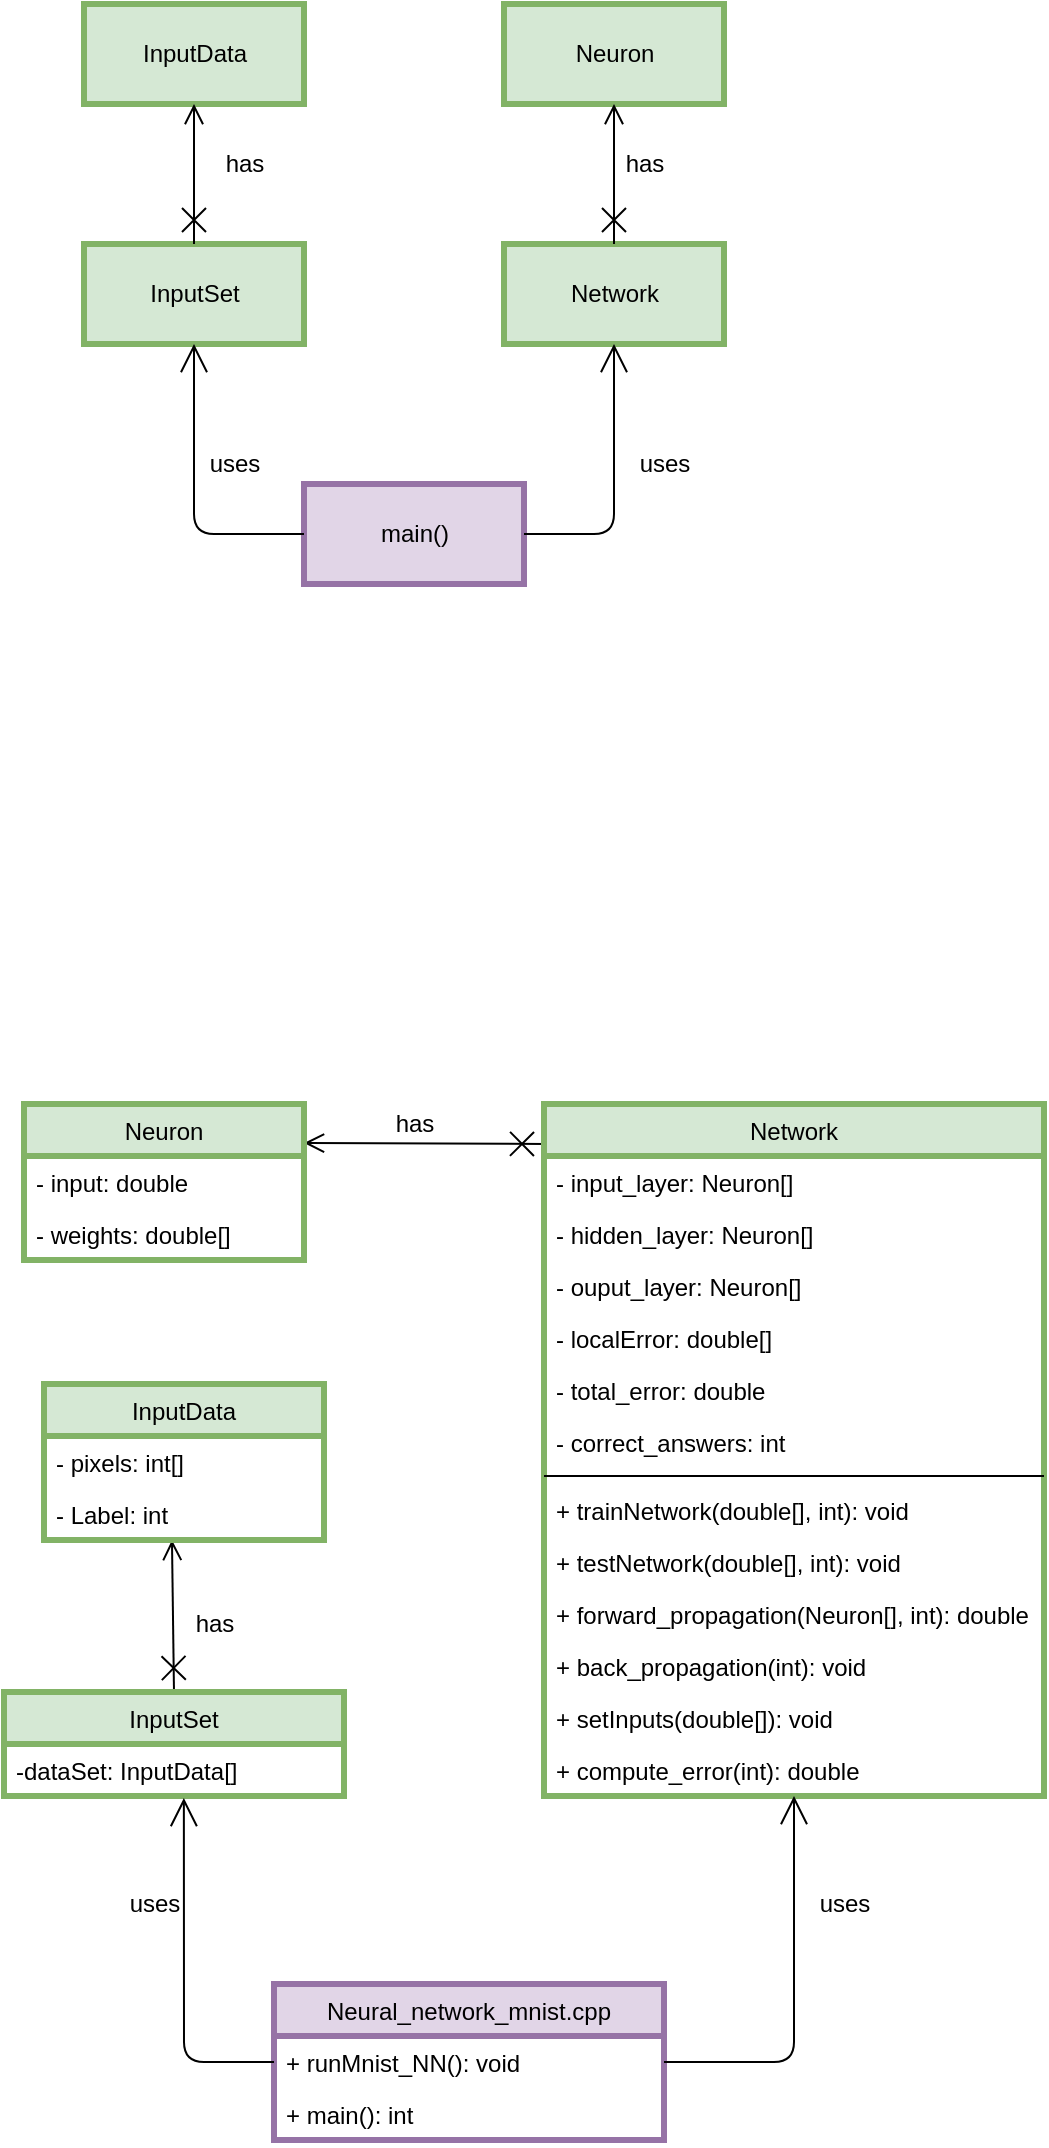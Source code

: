 <mxfile version="13.6.2" type="device"><diagram id="F-5uT86GWCVtUUYGefYg" name="Page-1"><mxGraphModel dx="1086" dy="1906" grid="1" gridSize="10" guides="1" tooltips="1" connect="1" arrows="1" fold="1" page="1" pageScale="1" pageWidth="850" pageHeight="1100" math="0" shadow="0"><root><mxCell id="0"/><mxCell id="1" parent="0"/><mxCell id="YXcA4a7qtLHZhLSZlAL2-1" value="InputData" style="html=1;fillColor=#d5e8d4;strokeColor=#82b366;strokeWidth=3;" vertex="1" parent="1"><mxGeometry x="190" y="-520" width="110" height="50" as="geometry"/></mxCell><mxCell id="YXcA4a7qtLHZhLSZlAL2-2" value="InputSet" style="html=1;fillColor=#d5e8d4;strokeColor=#82b366;strokeWidth=3;" vertex="1" parent="1"><mxGeometry x="190" y="-400" width="110" height="50" as="geometry"/></mxCell><mxCell id="YXcA4a7qtLHZhLSZlAL2-3" value="" style="endArrow=open;startArrow=cross;endFill=0;startFill=0;endSize=8;startSize=10;html=1;entryX=0.5;entryY=1;entryDx=0;entryDy=0;exitX=0.5;exitY=0;exitDx=0;exitDy=0;" edge="1" parent="1" source="YXcA4a7qtLHZhLSZlAL2-2" target="YXcA4a7qtLHZhLSZlAL2-1"><mxGeometry width="160" relative="1" as="geometry"><mxPoint x="300" y="-310" as="sourcePoint"/><mxPoint x="460" y="-310" as="targetPoint"/></mxGeometry></mxCell><mxCell id="YXcA4a7qtLHZhLSZlAL2-4" value="has" style="text;html=1;align=center;verticalAlign=middle;resizable=0;points=[];autosize=1;" vertex="1" parent="1"><mxGeometry x="255" y="-450" width="30" height="20" as="geometry"/></mxCell><mxCell id="YXcA4a7qtLHZhLSZlAL2-5" value="Neuron" style="html=1;fillColor=#d5e8d4;strokeColor=#82b366;strokeWidth=3;" vertex="1" parent="1"><mxGeometry x="400" y="-520" width="110" height="50" as="geometry"/></mxCell><mxCell id="YXcA4a7qtLHZhLSZlAL2-6" value="Network" style="html=1;fillColor=#d5e8d4;strokeColor=#82b366;strokeWidth=3;" vertex="1" parent="1"><mxGeometry x="400" y="-400" width="110" height="50" as="geometry"/></mxCell><mxCell id="YXcA4a7qtLHZhLSZlAL2-7" value="" style="endArrow=open;startArrow=cross;endFill=0;startFill=0;endSize=8;startSize=10;html=1;entryX=0.5;entryY=1;entryDx=0;entryDy=0;exitX=0.5;exitY=0;exitDx=0;exitDy=0;" edge="1" parent="1" source="YXcA4a7qtLHZhLSZlAL2-6" target="YXcA4a7qtLHZhLSZlAL2-5"><mxGeometry width="160" relative="1" as="geometry"><mxPoint x="255" y="-390" as="sourcePoint"/><mxPoint x="255" y="-460" as="targetPoint"/><Array as="points"/></mxGeometry></mxCell><mxCell id="YXcA4a7qtLHZhLSZlAL2-8" value="has" style="text;html=1;align=center;verticalAlign=middle;resizable=0;points=[];autosize=1;" vertex="1" parent="1"><mxGeometry x="455" y="-450" width="30" height="20" as="geometry"/></mxCell><mxCell id="YXcA4a7qtLHZhLSZlAL2-9" value="main()" style="html=1;fillColor=#e1d5e7;strokeColor=#9673a6;strokeWidth=3;" vertex="1" parent="1"><mxGeometry x="300" y="-280" width="110" height="50" as="geometry"/></mxCell><mxCell id="YXcA4a7qtLHZhLSZlAL2-12" value="uses" style="text;html=1;align=center;verticalAlign=middle;resizable=0;points=[];autosize=1;" vertex="1" parent="1"><mxGeometry x="460" y="-300" width="40" height="20" as="geometry"/></mxCell><mxCell id="YXcA4a7qtLHZhLSZlAL2-13" value="uses" style="text;html=1;align=center;verticalAlign=middle;resizable=0;points=[];autosize=1;" vertex="1" parent="1"><mxGeometry x="245" y="-300" width="40" height="20" as="geometry"/></mxCell><mxCell id="YXcA4a7qtLHZhLSZlAL2-14" value="" style="endArrow=open;startArrow=cross;endFill=0;startFill=0;endSize=8;startSize=10;html=1;exitX=0.5;exitY=0;exitDx=0;exitDy=0;entryX=0.457;entryY=1;entryDx=0;entryDy=0;entryPerimeter=0;" edge="1" parent="1" source="JtO1zbAXCO0CSlMFKaT8-5" target="JtO1zbAXCO0CSlMFKaT8-4"><mxGeometry width="160" relative="1" as="geometry"><mxPoint x="-60" y="140" as="sourcePoint"/><mxPoint x="137" y="120" as="targetPoint"/></mxGeometry></mxCell><mxCell id="YXcA4a7qtLHZhLSZlAL2-35" value="" style="endArrow=open;startArrow=cross;endFill=0;startFill=0;endSize=8;startSize=10;html=1;entryX=1;entryY=0.25;entryDx=0;entryDy=0;" edge="1" parent="1" target="YXcA4a7qtLHZhLSZlAL2-15"><mxGeometry width="160" relative="1" as="geometry"><mxPoint x="421" y="50" as="sourcePoint"/><mxPoint x="460" y="-40" as="targetPoint"/></mxGeometry></mxCell><mxCell id="YXcA4a7qtLHZhLSZlAL2-21" value="Network" style="swimlane;fontStyle=0;align=center;verticalAlign=top;childLayout=stackLayout;horizontal=1;startSize=26;horizontalStack=0;resizeParent=1;resizeParentMax=0;resizeLast=0;collapsible=1;marginBottom=0;strokeWidth=3;fillColor=#d5e8d4;strokeColor=#82b366;" vertex="1" parent="1"><mxGeometry x="420" y="30" width="250" height="346" as="geometry"/></mxCell><mxCell id="YXcA4a7qtLHZhLSZlAL2-22" value="- input_layer: Neuron[]" style="text;strokeColor=none;fillColor=none;align=left;verticalAlign=top;spacingLeft=4;spacingRight=4;overflow=hidden;rotatable=0;points=[[0,0.5],[1,0.5]];portConstraint=eastwest;" vertex="1" parent="YXcA4a7qtLHZhLSZlAL2-21"><mxGeometry y="26" width="250" height="26" as="geometry"/></mxCell><mxCell id="YXcA4a7qtLHZhLSZlAL2-25" value="- hidden_layer: Neuron[]" style="text;strokeColor=none;fillColor=none;align=left;verticalAlign=top;spacingLeft=4;spacingRight=4;overflow=hidden;rotatable=0;points=[[0,0.5],[1,0.5]];portConstraint=eastwest;" vertex="1" parent="YXcA4a7qtLHZhLSZlAL2-21"><mxGeometry y="52" width="250" height="26" as="geometry"/></mxCell><mxCell id="YXcA4a7qtLHZhLSZlAL2-26" value="- ouput_layer: Neuron[]" style="text;strokeColor=none;fillColor=none;align=left;verticalAlign=top;spacingLeft=4;spacingRight=4;overflow=hidden;rotatable=0;points=[[0,0.5],[1,0.5]];portConstraint=eastwest;" vertex="1" parent="YXcA4a7qtLHZhLSZlAL2-21"><mxGeometry y="78" width="250" height="26" as="geometry"/></mxCell><mxCell id="YXcA4a7qtLHZhLSZlAL2-27" value="- localError: double[]" style="text;strokeColor=none;fillColor=none;align=left;verticalAlign=top;spacingLeft=4;spacingRight=4;overflow=hidden;rotatable=0;points=[[0,0.5],[1,0.5]];portConstraint=eastwest;" vertex="1" parent="YXcA4a7qtLHZhLSZlAL2-21"><mxGeometry y="104" width="250" height="26" as="geometry"/></mxCell><mxCell id="YXcA4a7qtLHZhLSZlAL2-28" value="- total_error: double" style="text;strokeColor=none;fillColor=none;align=left;verticalAlign=top;spacingLeft=4;spacingRight=4;overflow=hidden;rotatable=0;points=[[0,0.5],[1,0.5]];portConstraint=eastwest;" vertex="1" parent="YXcA4a7qtLHZhLSZlAL2-21"><mxGeometry y="130" width="250" height="26" as="geometry"/></mxCell><mxCell id="YXcA4a7qtLHZhLSZlAL2-29" value="- correct_answers: int" style="text;strokeColor=none;fillColor=none;align=left;verticalAlign=top;spacingLeft=4;spacingRight=4;overflow=hidden;rotatable=0;points=[[0,0.5],[1,0.5]];portConstraint=eastwest;" vertex="1" parent="YXcA4a7qtLHZhLSZlAL2-21"><mxGeometry y="156" width="250" height="26" as="geometry"/></mxCell><mxCell id="YXcA4a7qtLHZhLSZlAL2-23" value="" style="line;strokeWidth=1;fillColor=none;align=left;verticalAlign=middle;spacingTop=-1;spacingLeft=3;spacingRight=3;rotatable=0;labelPosition=right;points=[];portConstraint=eastwest;" vertex="1" parent="YXcA4a7qtLHZhLSZlAL2-21"><mxGeometry y="182" width="250" height="8" as="geometry"/></mxCell><mxCell id="YXcA4a7qtLHZhLSZlAL2-30" value="+ trainNetwork(double[], int): void" style="text;strokeColor=none;fillColor=none;align=left;verticalAlign=top;spacingLeft=4;spacingRight=4;overflow=hidden;rotatable=0;points=[[0,0.5],[1,0.5]];portConstraint=eastwest;" vertex="1" parent="YXcA4a7qtLHZhLSZlAL2-21"><mxGeometry y="190" width="250" height="26" as="geometry"/></mxCell><mxCell id="YXcA4a7qtLHZhLSZlAL2-24" value="+ testNetwork(double[], int): void" style="text;strokeColor=none;fillColor=none;align=left;verticalAlign=top;spacingLeft=4;spacingRight=4;overflow=hidden;rotatable=0;points=[[0,0.5],[1,0.5]];portConstraint=eastwest;" vertex="1" parent="YXcA4a7qtLHZhLSZlAL2-21"><mxGeometry y="216" width="250" height="26" as="geometry"/></mxCell><mxCell id="YXcA4a7qtLHZhLSZlAL2-31" value="+ forward_propagation(Neuron[], int): double" style="text;strokeColor=none;fillColor=none;align=left;verticalAlign=top;spacingLeft=4;spacingRight=4;overflow=hidden;rotatable=0;points=[[0,0.5],[1,0.5]];portConstraint=eastwest;" vertex="1" parent="YXcA4a7qtLHZhLSZlAL2-21"><mxGeometry y="242" width="250" height="26" as="geometry"/></mxCell><mxCell id="YXcA4a7qtLHZhLSZlAL2-32" value="+ back_propagation(int): void" style="text;strokeColor=none;fillColor=none;align=left;verticalAlign=top;spacingLeft=4;spacingRight=4;overflow=hidden;rotatable=0;points=[[0,0.5],[1,0.5]];portConstraint=eastwest;" vertex="1" parent="YXcA4a7qtLHZhLSZlAL2-21"><mxGeometry y="268" width="250" height="26" as="geometry"/></mxCell><mxCell id="YXcA4a7qtLHZhLSZlAL2-33" value="+ setInputs(double[]): void" style="text;strokeColor=none;fillColor=none;align=left;verticalAlign=top;spacingLeft=4;spacingRight=4;overflow=hidden;rotatable=0;points=[[0,0.5],[1,0.5]];portConstraint=eastwest;" vertex="1" parent="YXcA4a7qtLHZhLSZlAL2-21"><mxGeometry y="294" width="250" height="26" as="geometry"/></mxCell><mxCell id="YXcA4a7qtLHZhLSZlAL2-34" value="+ compute_error(int): double" style="text;strokeColor=none;fillColor=none;align=left;verticalAlign=top;spacingLeft=4;spacingRight=4;overflow=hidden;rotatable=0;points=[[0,0.5],[1,0.5]];portConstraint=eastwest;" vertex="1" parent="YXcA4a7qtLHZhLSZlAL2-21"><mxGeometry y="320" width="250" height="26" as="geometry"/></mxCell><mxCell id="YXcA4a7qtLHZhLSZlAL2-15" value="Neuron" style="swimlane;fontStyle=0;childLayout=stackLayout;horizontal=1;startSize=26;fillColor=#d5e8d4;horizontalStack=0;resizeParent=1;resizeParentMax=0;resizeLast=0;collapsible=1;marginBottom=0;strokeColor=#82b366;strokeWidth=3;" vertex="1" parent="1"><mxGeometry x="160" y="30" width="140" height="78" as="geometry"/></mxCell><mxCell id="YXcA4a7qtLHZhLSZlAL2-16" value="- input: double" style="text;strokeColor=none;fillColor=none;align=left;verticalAlign=top;spacingLeft=4;spacingRight=4;overflow=hidden;rotatable=0;points=[[0,0.5],[1,0.5]];portConstraint=eastwest;" vertex="1" parent="YXcA4a7qtLHZhLSZlAL2-15"><mxGeometry y="26" width="140" height="26" as="geometry"/></mxCell><mxCell id="YXcA4a7qtLHZhLSZlAL2-17" value="- weights: double[]" style="text;strokeColor=none;fillColor=none;align=left;verticalAlign=top;spacingLeft=4;spacingRight=4;overflow=hidden;rotatable=0;points=[[0,0.5],[1,0.5]];portConstraint=eastwest;" vertex="1" parent="YXcA4a7qtLHZhLSZlAL2-15"><mxGeometry y="52" width="140" height="26" as="geometry"/></mxCell><mxCell id="JtO1zbAXCO0CSlMFKaT8-1" value="InputData" style="swimlane;fontStyle=0;childLayout=stackLayout;horizontal=1;startSize=26;fillColor=#d5e8d4;horizontalStack=0;resizeParent=1;resizeParentMax=0;resizeLast=0;collapsible=1;marginBottom=0;strokeColor=#82b366;strokeWidth=3;" parent="1" vertex="1"><mxGeometry x="170" y="170" width="140" height="78" as="geometry"/></mxCell><mxCell id="JtO1zbAXCO0CSlMFKaT8-2" value="- pixels: int[]" style="text;strokeColor=none;fillColor=none;align=left;verticalAlign=top;spacingLeft=4;spacingRight=4;overflow=hidden;rotatable=0;points=[[0,0.5],[1,0.5]];portConstraint=eastwest;" parent="JtO1zbAXCO0CSlMFKaT8-1" vertex="1"><mxGeometry y="26" width="140" height="26" as="geometry"/></mxCell><mxCell id="JtO1zbAXCO0CSlMFKaT8-4" value="- Label: int" style="text;strokeColor=none;fillColor=none;align=left;verticalAlign=top;spacingLeft=4;spacingRight=4;overflow=hidden;rotatable=0;points=[[0,0.5],[1,0.5]];portConstraint=eastwest;" parent="JtO1zbAXCO0CSlMFKaT8-1" vertex="1"><mxGeometry y="52" width="140" height="26" as="geometry"/></mxCell><mxCell id="JtO1zbAXCO0CSlMFKaT8-5" value="InputSet" style="swimlane;fontStyle=0;childLayout=stackLayout;horizontal=1;startSize=26;fillColor=#d5e8d4;horizontalStack=0;resizeParent=1;resizeParentMax=0;resizeLast=0;collapsible=1;marginBottom=0;strokeColor=#82b366;strokeWidth=3;" parent="1" vertex="1"><mxGeometry x="150" y="324" width="170" height="52" as="geometry"/></mxCell><mxCell id="JtO1zbAXCO0CSlMFKaT8-6" value="-dataSet: InputData[]" style="text;strokeColor=none;fillColor=none;align=left;verticalAlign=top;spacingLeft=4;spacingRight=4;overflow=hidden;rotatable=0;points=[[0,0.5],[1,0.5]];portConstraint=eastwest;" parent="JtO1zbAXCO0CSlMFKaT8-5" vertex="1"><mxGeometry y="26" width="170" height="26" as="geometry"/></mxCell><mxCell id="YXcA4a7qtLHZhLSZlAL2-36" value="Neural_network_mnist.cpp" style="swimlane;fontStyle=0;childLayout=stackLayout;horizontal=1;startSize=26;fillColor=#e1d5e7;horizontalStack=0;resizeParent=1;resizeParentMax=0;resizeLast=0;collapsible=1;marginBottom=0;strokeColor=#9673a6;strokeWidth=3;" vertex="1" parent="1"><mxGeometry x="285" y="470" width="195" height="78" as="geometry"/></mxCell><mxCell id="YXcA4a7qtLHZhLSZlAL2-37" value="+ runMnist_NN(): void" style="text;strokeColor=none;fillColor=none;align=left;verticalAlign=top;spacingLeft=4;spacingRight=4;overflow=hidden;rotatable=0;points=[[0,0.5],[1,0.5]];portConstraint=eastwest;" vertex="1" parent="YXcA4a7qtLHZhLSZlAL2-36"><mxGeometry y="26" width="195" height="26" as="geometry"/></mxCell><mxCell id="YXcA4a7qtLHZhLSZlAL2-38" value="+ main(): int" style="text;strokeColor=none;fillColor=none;align=left;verticalAlign=top;spacingLeft=4;spacingRight=4;overflow=hidden;rotatable=0;points=[[0,0.5],[1,0.5]];portConstraint=eastwest;" vertex="1" parent="YXcA4a7qtLHZhLSZlAL2-36"><mxGeometry y="52" width="195" height="26" as="geometry"/></mxCell><mxCell id="YXcA4a7qtLHZhLSZlAL2-39" value="" style="endArrow=open;endFill=1;endSize=12;html=1;entryX=0.529;entryY=1.038;entryDx=0;entryDy=0;entryPerimeter=0;exitX=0;exitY=0.5;exitDx=0;exitDy=0;" edge="1" parent="1" source="YXcA4a7qtLHZhLSZlAL2-37" target="JtO1zbAXCO0CSlMFKaT8-6"><mxGeometry width="160" relative="1" as="geometry"><mxPoint x="90" y="510" as="sourcePoint"/><mxPoint x="250" y="510" as="targetPoint"/><Array as="points"><mxPoint x="240" y="509"/></Array></mxGeometry></mxCell><mxCell id="YXcA4a7qtLHZhLSZlAL2-40" value="" style="endArrow=open;endFill=1;endSize=12;html=1;exitX=1;exitY=0.5;exitDx=0;exitDy=0;" edge="1" parent="1" source="YXcA4a7qtLHZhLSZlAL2-36" target="YXcA4a7qtLHZhLSZlAL2-34"><mxGeometry width="160" relative="1" as="geometry"><mxPoint x="530" y="480" as="sourcePoint"/><mxPoint x="690" y="480" as="targetPoint"/><Array as="points"><mxPoint x="545" y="509"/></Array></mxGeometry></mxCell><mxCell id="YXcA4a7qtLHZhLSZlAL2-41" value="" style="endArrow=open;endFill=1;endSize=12;html=1;entryX=0.5;entryY=1;entryDx=0;entryDy=0;exitX=0;exitY=0.5;exitDx=0;exitDy=0;" edge="1" parent="1" source="YXcA4a7qtLHZhLSZlAL2-9" target="YXcA4a7qtLHZhLSZlAL2-2"><mxGeometry width="160" relative="1" as="geometry"><mxPoint x="70" y="-230" as="sourcePoint"/><mxPoint x="230" y="-230" as="targetPoint"/><Array as="points"><mxPoint x="245" y="-255"/></Array></mxGeometry></mxCell><mxCell id="YXcA4a7qtLHZhLSZlAL2-42" value="" style="endArrow=open;endFill=1;endSize=12;html=1;exitX=1;exitY=0.5;exitDx=0;exitDy=0;entryX=0.5;entryY=1;entryDx=0;entryDy=0;" edge="1" parent="1" source="YXcA4a7qtLHZhLSZlAL2-9" target="YXcA4a7qtLHZhLSZlAL2-6"><mxGeometry width="160" relative="1" as="geometry"><mxPoint x="430" y="-250" as="sourcePoint"/><mxPoint x="590" y="-250" as="targetPoint"/><Array as="points"><mxPoint x="455" y="-255"/></Array></mxGeometry></mxCell><mxCell id="YXcA4a7qtLHZhLSZlAL2-43" value="uses" style="text;html=1;align=center;verticalAlign=middle;resizable=0;points=[];autosize=1;" vertex="1" parent="1"><mxGeometry x="205" y="420" width="40" height="20" as="geometry"/></mxCell><mxCell id="YXcA4a7qtLHZhLSZlAL2-44" value="uses" style="text;html=1;align=center;verticalAlign=middle;resizable=0;points=[];autosize=1;" vertex="1" parent="1"><mxGeometry x="550" y="420" width="40" height="20" as="geometry"/></mxCell><mxCell id="YXcA4a7qtLHZhLSZlAL2-45" value="has" style="text;html=1;align=center;verticalAlign=middle;resizable=0;points=[];autosize=1;" vertex="1" parent="1"><mxGeometry x="340" y="30" width="30" height="20" as="geometry"/></mxCell><mxCell id="YXcA4a7qtLHZhLSZlAL2-46" value="has" style="text;html=1;align=center;verticalAlign=middle;resizable=0;points=[];autosize=1;" vertex="1" parent="1"><mxGeometry x="240" y="280" width="30" height="20" as="geometry"/></mxCell></root></mxGraphModel></diagram></mxfile>